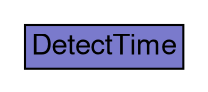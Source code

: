 digraph DetectTime {
	graph [bb="0,0,92,36",
		rankdir=LR
	];
	node [label="\N"];
	DetectTime	 [height=0.5,
		label=<<table BORDER="0" CELLBORDER="1" CELLSPACING="0"> <tr> <td BGCOLOR="#7a7acc" HREF="/html/IDMEFv2/DetectTime.html" TITLE="The DetectTime class is used to indicate the date and time that the event(s) producing an alert was detected by the analyzer. In the case of more than one event, it is the time that the first event was detected. (This may or may not be the same time as CreateTime; analyzers are not required to send alerts immediately upon detection). "><FONT FACE="Nimbus Sans L">DetectTime</FONT></td> </tr>" %</table>>,
		pos="46,18",
		shape=plaintext,
		width=1.2778];
}
